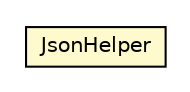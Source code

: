 #!/usr/local/bin/dot
#
# Class diagram 
# Generated by UMLGraph version R5_6-24-gf6e263 (http://www.umlgraph.org/)
#

digraph G {
	edge [fontname="Helvetica",fontsize=10,labelfontname="Helvetica",labelfontsize=10];
	node [fontname="Helvetica",fontsize=10,shape=plaintext];
	nodesep=0.25;
	ranksep=0.5;
	// org.unict.ing.pds.dhtdb.utils.common.JsonHelper
	c1401 [label=<<table title="org.unict.ing.pds.dhtdb.utils.common.JsonHelper" border="0" cellborder="1" cellspacing="0" cellpadding="2" port="p" bgcolor="lemonChiffon" href="./JsonHelper.html">
		<tr><td><table border="0" cellspacing="0" cellpadding="1">
<tr><td align="center" balign="center"> JsonHelper </td></tr>
		</table></td></tr>
		</table>>, URL="./JsonHelper.html", fontname="Helvetica", fontcolor="black", fontsize=10.0];
}

